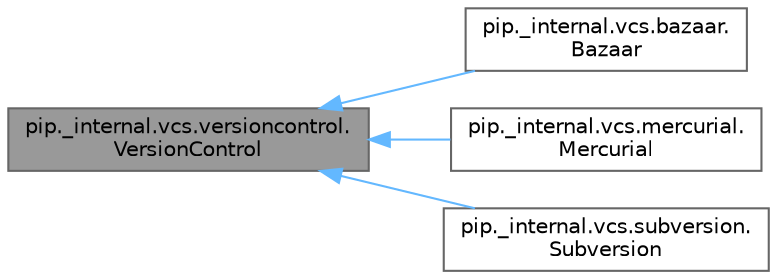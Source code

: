 digraph "pip._internal.vcs.versioncontrol.VersionControl"
{
 // LATEX_PDF_SIZE
  bgcolor="transparent";
  edge [fontname=Helvetica,fontsize=10,labelfontname=Helvetica,labelfontsize=10];
  node [fontname=Helvetica,fontsize=10,shape=box,height=0.2,width=0.4];
  rankdir="LR";
  Node1 [id="Node000001",label="pip._internal.vcs.versioncontrol.\lVersionControl",height=0.2,width=0.4,color="gray40", fillcolor="grey60", style="filled", fontcolor="black",tooltip=" "];
  Node1 -> Node2 [id="edge1_Node000001_Node000002",dir="back",color="steelblue1",style="solid",tooltip=" "];
  Node2 [id="Node000002",label="pip._internal.vcs.bazaar.\lBazaar",height=0.2,width=0.4,color="gray40", fillcolor="white", style="filled",URL="$classpip_1_1__internal_1_1vcs_1_1bazaar_1_1_bazaar.html",tooltip=" "];
  Node1 -> Node3 [id="edge2_Node000001_Node000003",dir="back",color="steelblue1",style="solid",tooltip=" "];
  Node3 [id="Node000003",label="pip._internal.vcs.mercurial.\lMercurial",height=0.2,width=0.4,color="gray40", fillcolor="white", style="filled",URL="$classpip_1_1__internal_1_1vcs_1_1mercurial_1_1_mercurial.html",tooltip=" "];
  Node1 -> Node4 [id="edge3_Node000001_Node000004",dir="back",color="steelblue1",style="solid",tooltip=" "];
  Node4 [id="Node000004",label="pip._internal.vcs.subversion.\lSubversion",height=0.2,width=0.4,color="gray40", fillcolor="white", style="filled",URL="$classpip_1_1__internal_1_1vcs_1_1subversion_1_1_subversion.html",tooltip=" "];
}
